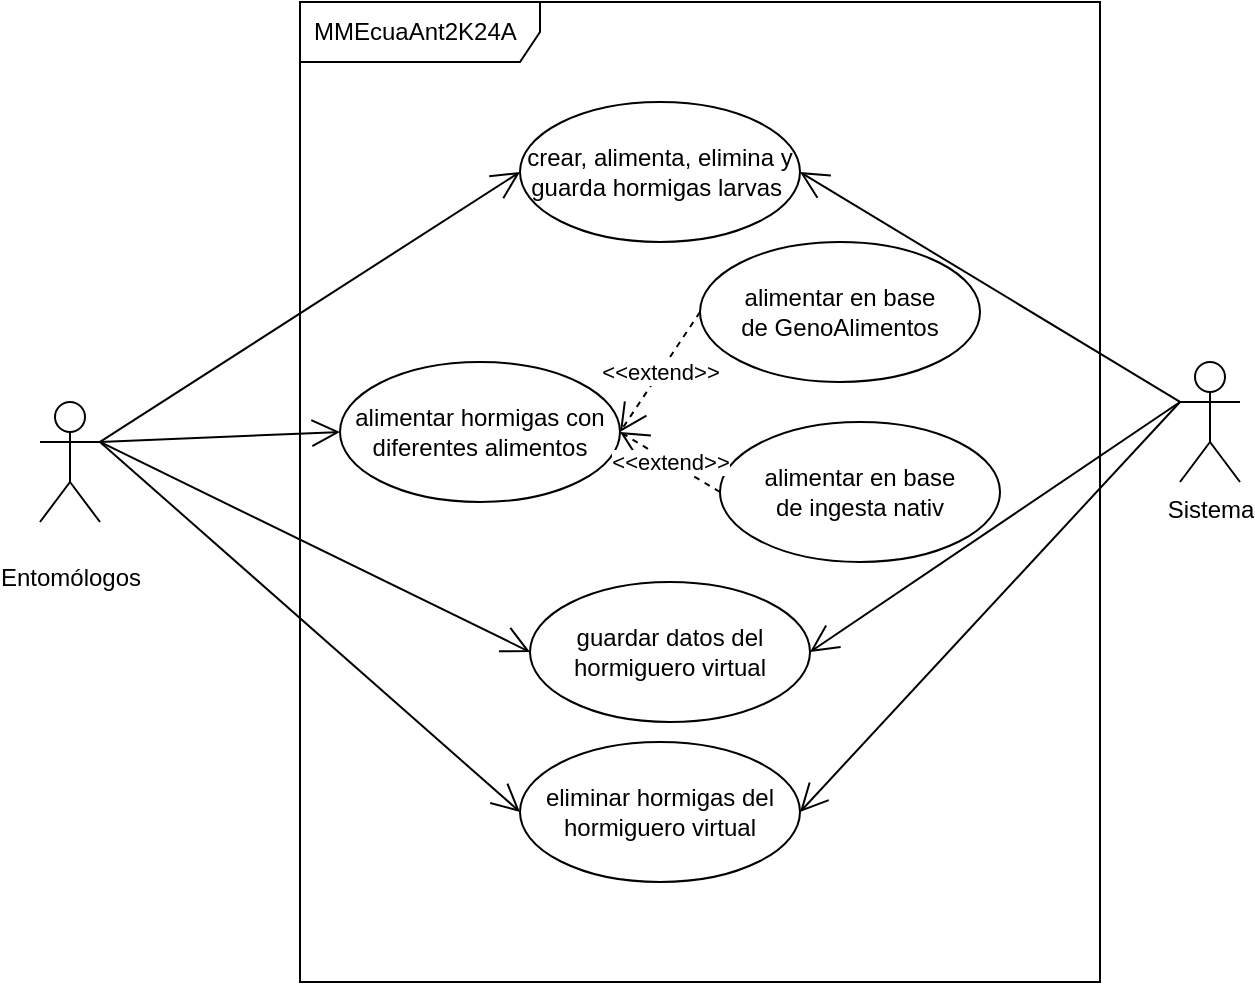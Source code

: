 <mxfile>
    <diagram id="Mi8FgruCeaKS3bIlIggf" name="Page-1">
        <mxGraphModel dx="986" dy="571" grid="1" gridSize="10" guides="1" tooltips="1" connect="1" arrows="1" fold="1" page="1" pageScale="1" pageWidth="850" pageHeight="1100" math="0" shadow="0">
            <root>
                <mxCell id="0"/>
                <mxCell id="1" parent="0"/>
                <mxCell id="3" value="&lt;br&gt;Entomólogos" style="shape=umlActor;verticalLabelPosition=bottom;verticalAlign=top;html=1;" parent="1" vertex="1">
                    <mxGeometry x="180" y="270" width="30" height="60" as="geometry"/>
                </mxCell>
                <mxCell id="8" value="Sistema" style="shape=umlActor;verticalLabelPosition=bottom;verticalAlign=top;html=1;" parent="1" vertex="1">
                    <mxGeometry x="750" y="250" width="30" height="60" as="geometry"/>
                </mxCell>
                <mxCell id="9" value="crear, alimenta, elimina y guarda hormigas larvas&amp;nbsp;" style="ellipse;whiteSpace=wrap;html=1;" parent="1" vertex="1">
                    <mxGeometry x="420" y="120" width="140" height="70" as="geometry"/>
                </mxCell>
                <mxCell id="10" value="alimentar hormigas con diferentes alimentos" style="ellipse;whiteSpace=wrap;html=1;" parent="1" vertex="1">
                    <mxGeometry x="330" y="250" width="140" height="70" as="geometry"/>
                </mxCell>
                <mxCell id="11" value="alimentar en base de&amp;nbsp;GenoAlimentos" style="ellipse;whiteSpace=wrap;html=1;" parent="1" vertex="1">
                    <mxGeometry x="510" y="190" width="140" height="70" as="geometry"/>
                </mxCell>
                <mxCell id="12" value="alimentar en base de&amp;nbsp;ingesta nativ" style="ellipse;whiteSpace=wrap;html=1;" parent="1" vertex="1">
                    <mxGeometry x="520" y="280" width="140" height="70" as="geometry"/>
                </mxCell>
                <mxCell id="13" value="guardar datos del hormiguero virtual" style="ellipse;whiteSpace=wrap;html=1;" parent="1" vertex="1">
                    <mxGeometry x="425" y="360" width="140" height="70" as="geometry"/>
                </mxCell>
                <mxCell id="14" value="eliminar hormigas del hormiguero virtual" style="ellipse;whiteSpace=wrap;html=1;" parent="1" vertex="1">
                    <mxGeometry x="420" y="440" width="140" height="70" as="geometry"/>
                </mxCell>
                <mxCell id="15" value="" style="endArrow=open;endFill=1;endSize=12;html=1;exitX=1;exitY=0.333;exitDx=0;exitDy=0;exitPerimeter=0;entryX=0;entryY=0.5;entryDx=0;entryDy=0;" parent="1" source="3" target="9" edge="1">
                    <mxGeometry width="160" relative="1" as="geometry">
                        <mxPoint x="390" y="230" as="sourcePoint"/>
                        <mxPoint x="550" y="230" as="targetPoint"/>
                    </mxGeometry>
                </mxCell>
                <mxCell id="16" value="" style="endArrow=open;endFill=1;endSize=12;html=1;exitX=1;exitY=0.333;exitDx=0;exitDy=0;exitPerimeter=0;entryX=0;entryY=0.5;entryDx=0;entryDy=0;" parent="1" source="3" target="10" edge="1">
                    <mxGeometry width="160" relative="1" as="geometry">
                        <mxPoint x="220" y="300" as="sourcePoint"/>
                        <mxPoint x="340" y="165" as="targetPoint"/>
                    </mxGeometry>
                </mxCell>
                <mxCell id="17" value="" style="endArrow=open;endFill=1;endSize=12;html=1;exitX=1;exitY=0.333;exitDx=0;exitDy=0;exitPerimeter=0;entryX=0;entryY=0.5;entryDx=0;entryDy=0;" parent="1" source="3" target="13" edge="1">
                    <mxGeometry width="160" relative="1" as="geometry">
                        <mxPoint x="230" y="310" as="sourcePoint"/>
                        <mxPoint x="340" y="265" as="targetPoint"/>
                    </mxGeometry>
                </mxCell>
                <mxCell id="18" value="" style="endArrow=open;endFill=1;endSize=12;html=1;exitX=1;exitY=0.333;exitDx=0;exitDy=0;exitPerimeter=0;entryX=0;entryY=0.5;entryDx=0;entryDy=0;" parent="1" source="3" target="14" edge="1">
                    <mxGeometry width="160" relative="1" as="geometry">
                        <mxPoint x="240" y="320" as="sourcePoint"/>
                        <mxPoint x="340" y="375" as="targetPoint"/>
                    </mxGeometry>
                </mxCell>
                <mxCell id="20" value="" style="endArrow=open;endFill=1;endSize=12;html=1;exitX=0;exitY=0.333;exitDx=0;exitDy=0;exitPerimeter=0;entryX=1;entryY=0.5;entryDx=0;entryDy=0;" parent="1" source="8" target="9" edge="1">
                    <mxGeometry width="160" relative="1" as="geometry">
                        <mxPoint x="220" y="300" as="sourcePoint"/>
                        <mxPoint x="460" y="115" as="targetPoint"/>
                    </mxGeometry>
                </mxCell>
                <mxCell id="21" value="" style="endArrow=open;endFill=1;endSize=12;html=1;exitX=0;exitY=0.333;exitDx=0;exitDy=0;exitPerimeter=0;entryX=1;entryY=0.5;entryDx=0;entryDy=0;" parent="1" source="8" target="13" edge="1">
                    <mxGeometry width="160" relative="1" as="geometry">
                        <mxPoint x="760" y="280" as="sourcePoint"/>
                        <mxPoint x="600" y="115" as="targetPoint"/>
                    </mxGeometry>
                </mxCell>
                <mxCell id="23" value="" style="endArrow=open;endFill=1;endSize=12;html=1;exitX=0;exitY=0.333;exitDx=0;exitDy=0;exitPerimeter=0;entryX=1;entryY=0.5;entryDx=0;entryDy=0;" parent="1" source="8" target="14" edge="1">
                    <mxGeometry width="160" relative="1" as="geometry">
                        <mxPoint x="760" y="280" as="sourcePoint"/>
                        <mxPoint x="640" y="345" as="targetPoint"/>
                    </mxGeometry>
                </mxCell>
                <mxCell id="24" value="&amp;lt;&amp;lt;extend&amp;gt;&amp;gt;" style="endArrow=open;endSize=12;dashed=1;html=1;entryX=1;entryY=0.5;entryDx=0;entryDy=0;exitX=0;exitY=0.5;exitDx=0;exitDy=0;" parent="1" source="11" target="10" edge="1">
                    <mxGeometry width="160" relative="1" as="geometry">
                        <mxPoint x="-10" y="470" as="sourcePoint"/>
                        <mxPoint x="150" y="470" as="targetPoint"/>
                    </mxGeometry>
                </mxCell>
                <mxCell id="25" value="&amp;lt;&amp;lt;extend&amp;gt;&amp;gt;" style="endArrow=open;endSize=12;dashed=1;html=1;entryX=1;entryY=0.5;entryDx=0;entryDy=0;exitX=0;exitY=0.5;exitDx=0;exitDy=0;" parent="1" source="12" target="10" edge="1">
                    <mxGeometry width="160" relative="1" as="geometry">
                        <mxPoint x="530" y="235" as="sourcePoint"/>
                        <mxPoint x="480" y="265" as="targetPoint"/>
                    </mxGeometry>
                </mxCell>
                <mxCell id="27" value="MMEcuaAnt2K24A" style="shape=umlFrame;whiteSpace=wrap;html=1;width=120;height=30;boundedLbl=1;verticalAlign=middle;align=left;spacingLeft=5;" vertex="1" parent="1">
                    <mxGeometry x="310" y="70" width="400" height="490" as="geometry"/>
                </mxCell>
            </root>
        </mxGraphModel>
    </diagram>
</mxfile>